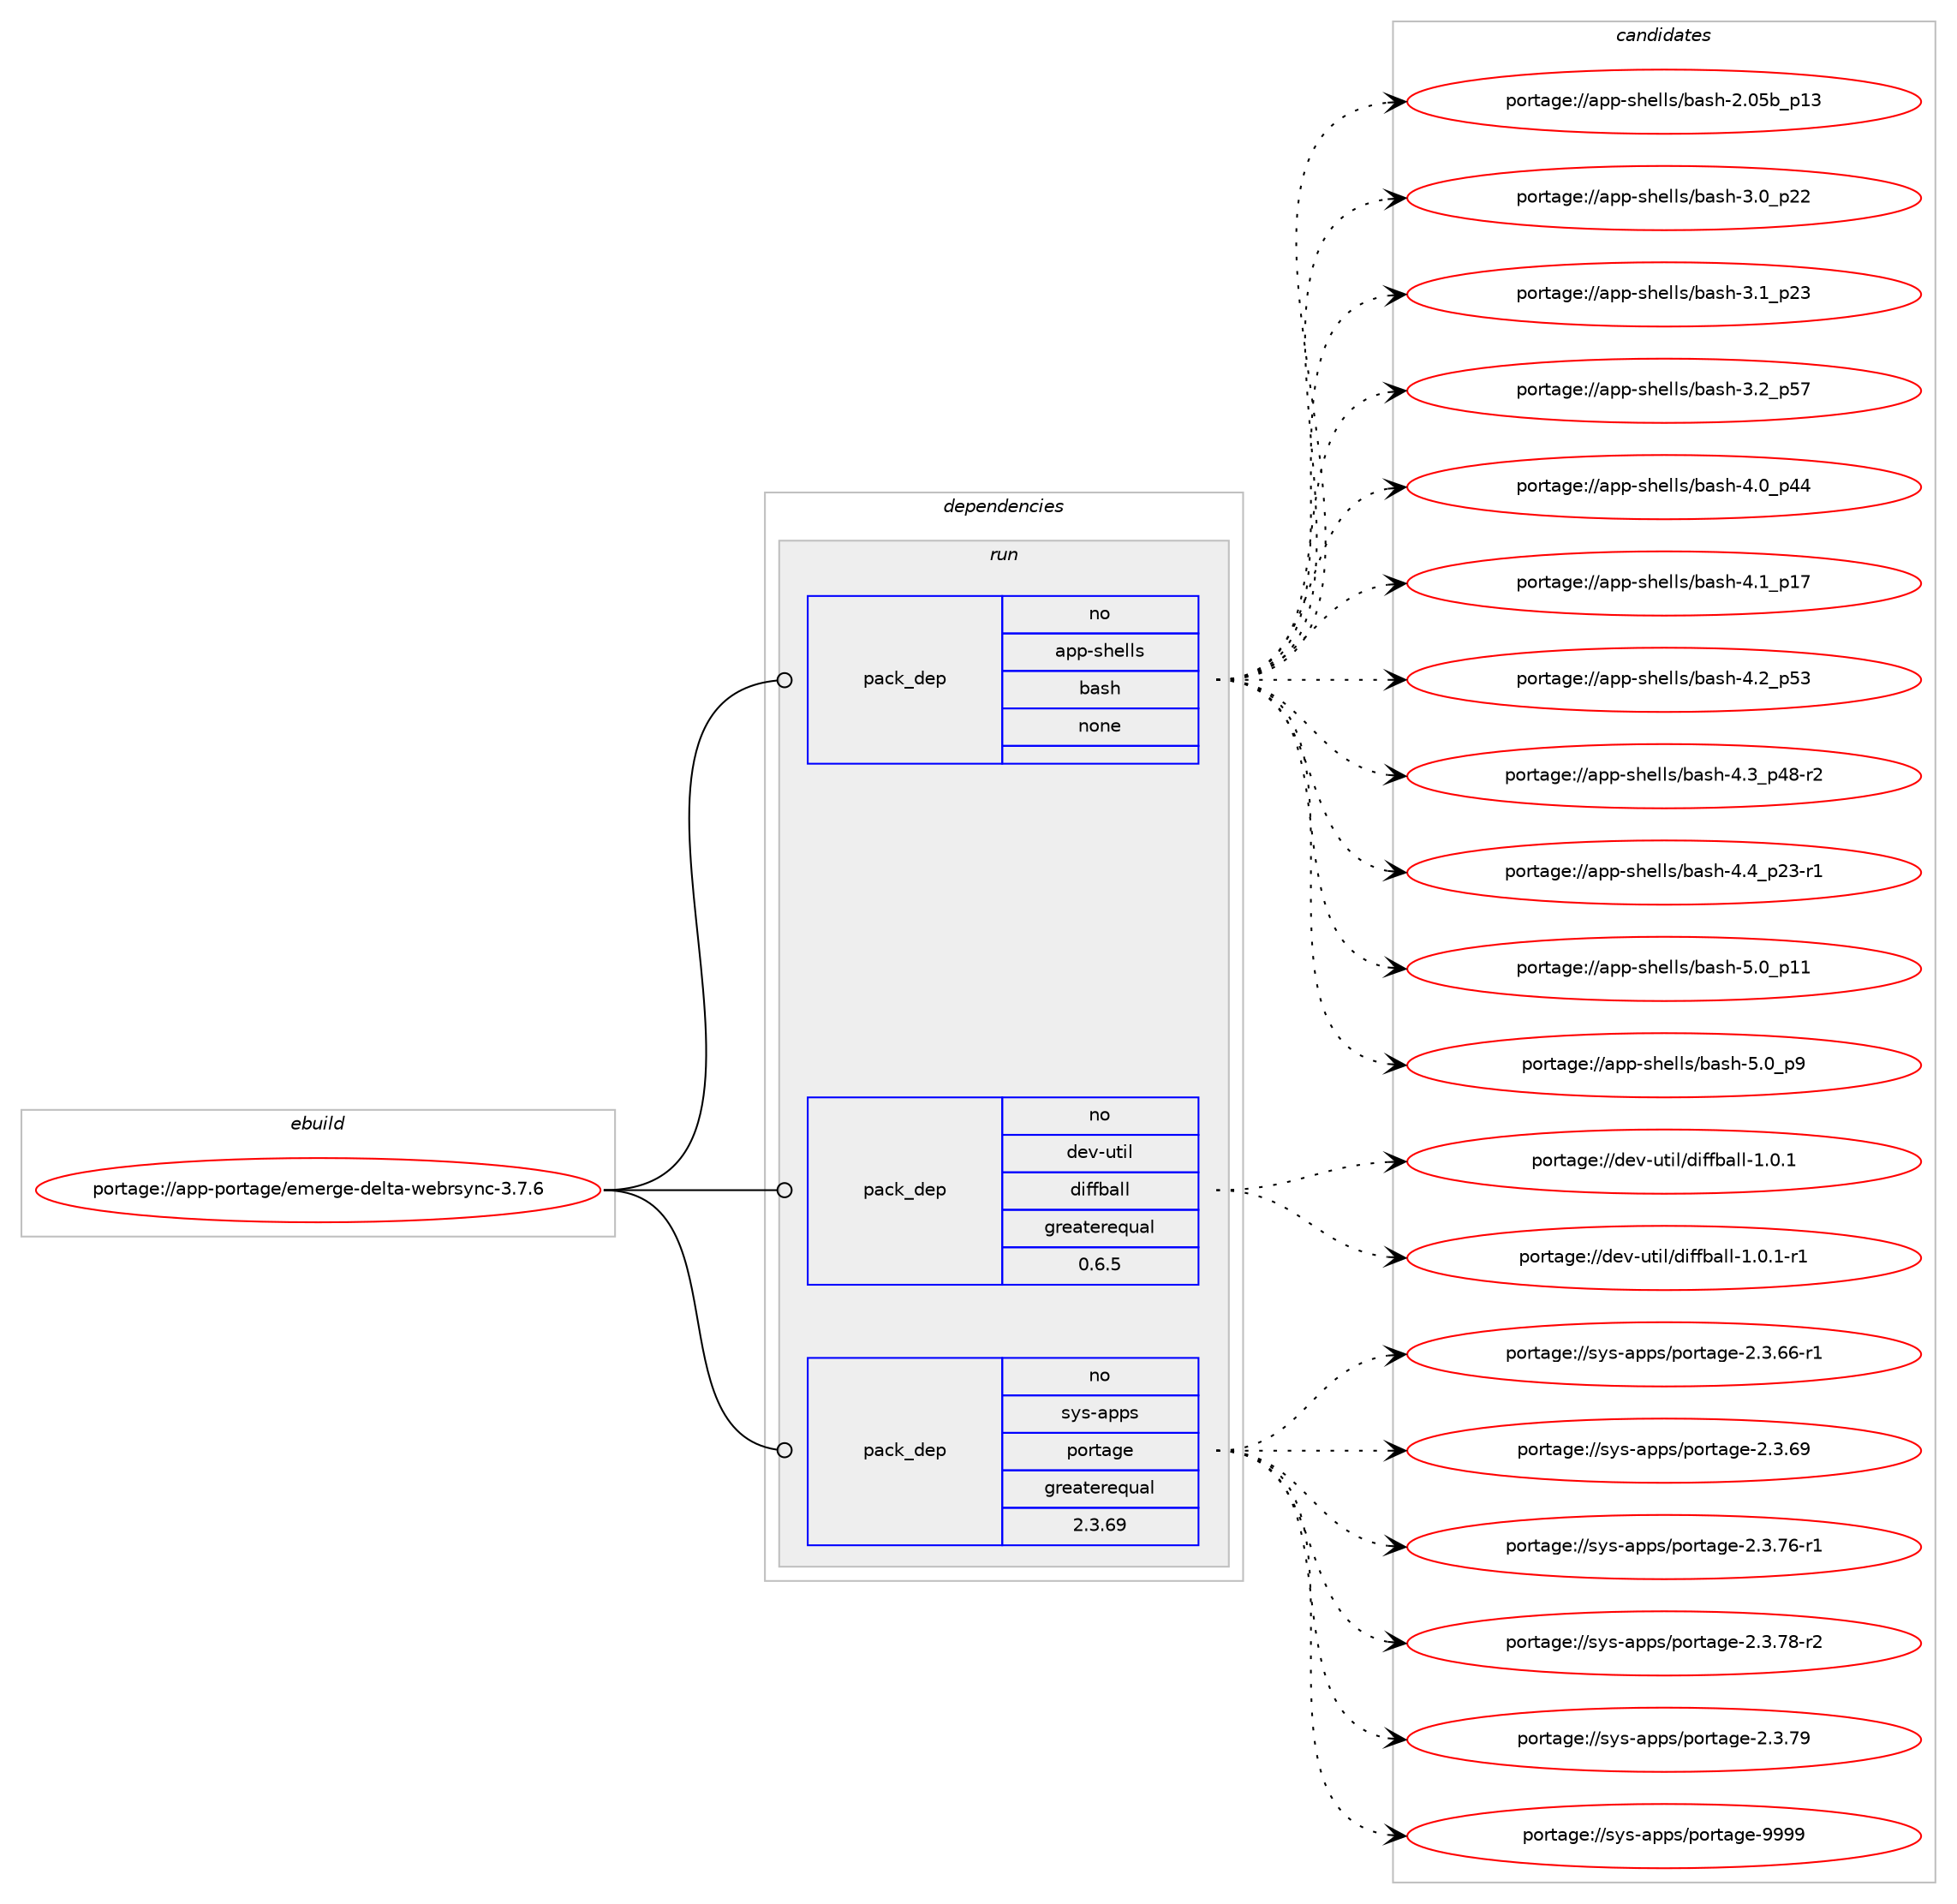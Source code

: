 digraph prolog {

# *************
# Graph options
# *************

newrank=true;
concentrate=true;
compound=true;
graph [rankdir=LR,fontname=Helvetica,fontsize=10,ranksep=1.5];#, ranksep=2.5, nodesep=0.2];
edge  [arrowhead=vee];
node  [fontname=Helvetica,fontsize=10];

# **********
# The ebuild
# **********

subgraph cluster_leftcol {
color=gray;
rank=same;
label=<<i>ebuild</i>>;
id [label="portage://app-portage/emerge-delta-webrsync-3.7.6", color=red, width=4, href="../app-portage/emerge-delta-webrsync-3.7.6.svg"];
}

# ****************
# The dependencies
# ****************

subgraph cluster_midcol {
color=gray;
label=<<i>dependencies</i>>;
subgraph cluster_compile {
fillcolor="#eeeeee";
style=filled;
label=<<i>compile</i>>;
}
subgraph cluster_compileandrun {
fillcolor="#eeeeee";
style=filled;
label=<<i>compile and run</i>>;
}
subgraph cluster_run {
fillcolor="#eeeeee";
style=filled;
label=<<i>run</i>>;
subgraph pack30043 {
dependency40617 [label=<<TABLE BORDER="0" CELLBORDER="1" CELLSPACING="0" CELLPADDING="4" WIDTH="220"><TR><TD ROWSPAN="6" CELLPADDING="30">pack_dep</TD></TR><TR><TD WIDTH="110">no</TD></TR><TR><TD>app-shells</TD></TR><TR><TD>bash</TD></TR><TR><TD>none</TD></TR><TR><TD></TD></TR></TABLE>>, shape=none, color=blue];
}
id:e -> dependency40617:w [weight=20,style="solid",arrowhead="odot"];
subgraph pack30044 {
dependency40618 [label=<<TABLE BORDER="0" CELLBORDER="1" CELLSPACING="0" CELLPADDING="4" WIDTH="220"><TR><TD ROWSPAN="6" CELLPADDING="30">pack_dep</TD></TR><TR><TD WIDTH="110">no</TD></TR><TR><TD>dev-util</TD></TR><TR><TD>diffball</TD></TR><TR><TD>greaterequal</TD></TR><TR><TD>0.6.5</TD></TR></TABLE>>, shape=none, color=blue];
}
id:e -> dependency40618:w [weight=20,style="solid",arrowhead="odot"];
subgraph pack30045 {
dependency40619 [label=<<TABLE BORDER="0" CELLBORDER="1" CELLSPACING="0" CELLPADDING="4" WIDTH="220"><TR><TD ROWSPAN="6" CELLPADDING="30">pack_dep</TD></TR><TR><TD WIDTH="110">no</TD></TR><TR><TD>sys-apps</TD></TR><TR><TD>portage</TD></TR><TR><TD>greaterequal</TD></TR><TR><TD>2.3.69</TD></TR></TABLE>>, shape=none, color=blue];
}
id:e -> dependency40619:w [weight=20,style="solid",arrowhead="odot"];
}
}

# **************
# The candidates
# **************

subgraph cluster_choices {
rank=same;
color=gray;
label=<<i>candidates</i>>;

subgraph choice30043 {
color=black;
nodesep=1;
choiceportage9711211245115104101108108115479897115104455046485398951124951 [label="portage://app-shells/bash-2.05b_p13", color=red, width=4,href="../app-shells/bash-2.05b_p13.svg"];
choiceportage971121124511510410110810811547989711510445514648951125050 [label="portage://app-shells/bash-3.0_p22", color=red, width=4,href="../app-shells/bash-3.0_p22.svg"];
choiceportage971121124511510410110810811547989711510445514649951125051 [label="portage://app-shells/bash-3.1_p23", color=red, width=4,href="../app-shells/bash-3.1_p23.svg"];
choiceportage971121124511510410110810811547989711510445514650951125355 [label="portage://app-shells/bash-3.2_p57", color=red, width=4,href="../app-shells/bash-3.2_p57.svg"];
choiceportage971121124511510410110810811547989711510445524648951125252 [label="portage://app-shells/bash-4.0_p44", color=red, width=4,href="../app-shells/bash-4.0_p44.svg"];
choiceportage971121124511510410110810811547989711510445524649951124955 [label="portage://app-shells/bash-4.1_p17", color=red, width=4,href="../app-shells/bash-4.1_p17.svg"];
choiceportage971121124511510410110810811547989711510445524650951125351 [label="portage://app-shells/bash-4.2_p53", color=red, width=4,href="../app-shells/bash-4.2_p53.svg"];
choiceportage9711211245115104101108108115479897115104455246519511252564511450 [label="portage://app-shells/bash-4.3_p48-r2", color=red, width=4,href="../app-shells/bash-4.3_p48-r2.svg"];
choiceportage9711211245115104101108108115479897115104455246529511250514511449 [label="portage://app-shells/bash-4.4_p23-r1", color=red, width=4,href="../app-shells/bash-4.4_p23-r1.svg"];
choiceportage971121124511510410110810811547989711510445534648951124949 [label="portage://app-shells/bash-5.0_p11", color=red, width=4,href="../app-shells/bash-5.0_p11.svg"];
choiceportage9711211245115104101108108115479897115104455346489511257 [label="portage://app-shells/bash-5.0_p9", color=red, width=4,href="../app-shells/bash-5.0_p9.svg"];
dependency40617:e -> choiceportage9711211245115104101108108115479897115104455046485398951124951:w [style=dotted,weight="100"];
dependency40617:e -> choiceportage971121124511510410110810811547989711510445514648951125050:w [style=dotted,weight="100"];
dependency40617:e -> choiceportage971121124511510410110810811547989711510445514649951125051:w [style=dotted,weight="100"];
dependency40617:e -> choiceportage971121124511510410110810811547989711510445514650951125355:w [style=dotted,weight="100"];
dependency40617:e -> choiceportage971121124511510410110810811547989711510445524648951125252:w [style=dotted,weight="100"];
dependency40617:e -> choiceportage971121124511510410110810811547989711510445524649951124955:w [style=dotted,weight="100"];
dependency40617:e -> choiceportage971121124511510410110810811547989711510445524650951125351:w [style=dotted,weight="100"];
dependency40617:e -> choiceportage9711211245115104101108108115479897115104455246519511252564511450:w [style=dotted,weight="100"];
dependency40617:e -> choiceportage9711211245115104101108108115479897115104455246529511250514511449:w [style=dotted,weight="100"];
dependency40617:e -> choiceportage971121124511510410110810811547989711510445534648951124949:w [style=dotted,weight="100"];
dependency40617:e -> choiceportage9711211245115104101108108115479897115104455346489511257:w [style=dotted,weight="100"];
}
subgraph choice30044 {
color=black;
nodesep=1;
choiceportage10010111845117116105108471001051021029897108108454946484649 [label="portage://dev-util/diffball-1.0.1", color=red, width=4,href="../dev-util/diffball-1.0.1.svg"];
choiceportage100101118451171161051084710010510210298971081084549464846494511449 [label="portage://dev-util/diffball-1.0.1-r1", color=red, width=4,href="../dev-util/diffball-1.0.1-r1.svg"];
dependency40618:e -> choiceportage10010111845117116105108471001051021029897108108454946484649:w [style=dotted,weight="100"];
dependency40618:e -> choiceportage100101118451171161051084710010510210298971081084549464846494511449:w [style=dotted,weight="100"];
}
subgraph choice30045 {
color=black;
nodesep=1;
choiceportage11512111545971121121154711211111411697103101455046514654544511449 [label="portage://sys-apps/portage-2.3.66-r1", color=red, width=4,href="../sys-apps/portage-2.3.66-r1.svg"];
choiceportage1151211154597112112115471121111141169710310145504651465457 [label="portage://sys-apps/portage-2.3.69", color=red, width=4,href="../sys-apps/portage-2.3.69.svg"];
choiceportage11512111545971121121154711211111411697103101455046514655544511449 [label="portage://sys-apps/portage-2.3.76-r1", color=red, width=4,href="../sys-apps/portage-2.3.76-r1.svg"];
choiceportage11512111545971121121154711211111411697103101455046514655564511450 [label="portage://sys-apps/portage-2.3.78-r2", color=red, width=4,href="../sys-apps/portage-2.3.78-r2.svg"];
choiceportage1151211154597112112115471121111141169710310145504651465557 [label="portage://sys-apps/portage-2.3.79", color=red, width=4,href="../sys-apps/portage-2.3.79.svg"];
choiceportage115121115459711211211547112111114116971031014557575757 [label="portage://sys-apps/portage-9999", color=red, width=4,href="../sys-apps/portage-9999.svg"];
dependency40619:e -> choiceportage11512111545971121121154711211111411697103101455046514654544511449:w [style=dotted,weight="100"];
dependency40619:e -> choiceportage1151211154597112112115471121111141169710310145504651465457:w [style=dotted,weight="100"];
dependency40619:e -> choiceportage11512111545971121121154711211111411697103101455046514655544511449:w [style=dotted,weight="100"];
dependency40619:e -> choiceportage11512111545971121121154711211111411697103101455046514655564511450:w [style=dotted,weight="100"];
dependency40619:e -> choiceportage1151211154597112112115471121111141169710310145504651465557:w [style=dotted,weight="100"];
dependency40619:e -> choiceportage115121115459711211211547112111114116971031014557575757:w [style=dotted,weight="100"];
}
}

}
